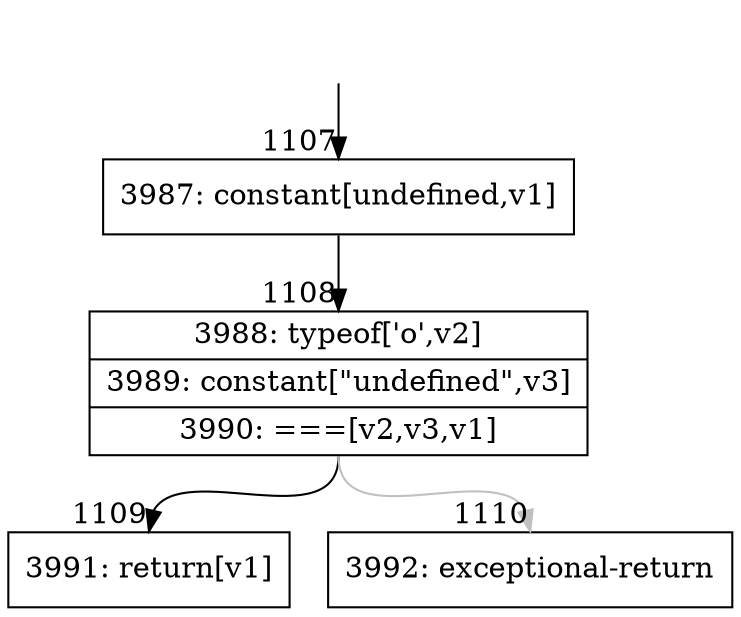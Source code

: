 digraph {
rankdir="TD"
BB_entry54[shape=none,label=""];
BB_entry54 -> BB1107 [tailport=s, headport=n, headlabel="    1107"]
BB1107 [shape=record label="{3987: constant[undefined,v1]}" ] 
BB1107 -> BB1108 [tailport=s, headport=n, headlabel="      1108"]
BB1108 [shape=record label="{3988: typeof['o',v2]|3989: constant[\"undefined\",v3]|3990: ===[v2,v3,v1]}" ] 
BB1108 -> BB1109 [tailport=s, headport=n, headlabel="      1109"]
BB1108 -> BB1110 [tailport=s, headport=n, color=gray, headlabel="      1110"]
BB1109 [shape=record label="{3991: return[v1]}" ] 
BB1110 [shape=record label="{3992: exceptional-return}" ] 
//#$~ 1760
}
